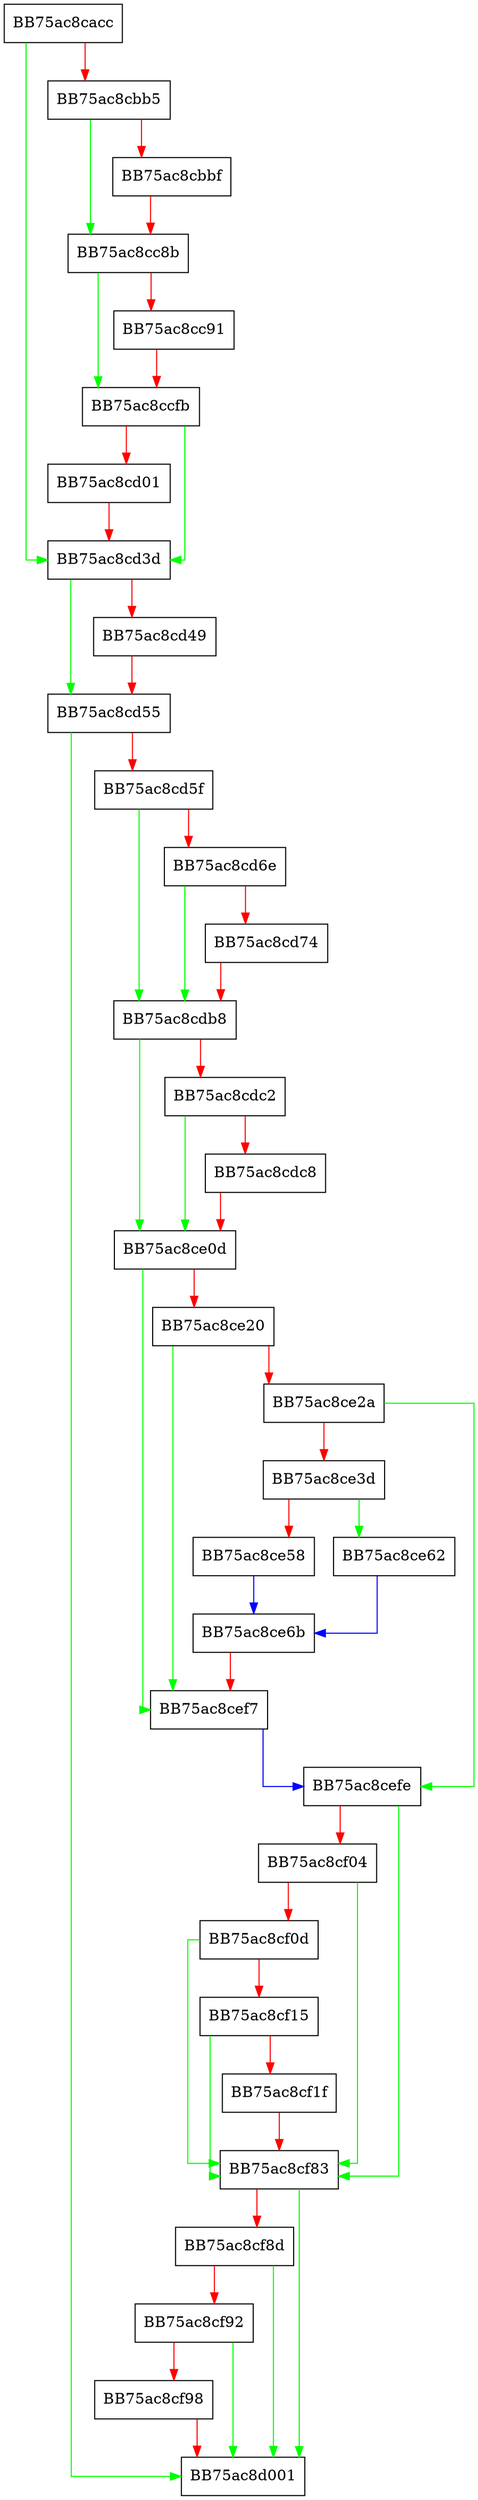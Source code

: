 digraph CreateAutomaticStepsActions {
  node [shape="box"];
  graph [splines=ortho];
  BB75ac8cacc -> BB75ac8cd3d [color="green"];
  BB75ac8cacc -> BB75ac8cbb5 [color="red"];
  BB75ac8cbb5 -> BB75ac8cc8b [color="green"];
  BB75ac8cbb5 -> BB75ac8cbbf [color="red"];
  BB75ac8cbbf -> BB75ac8cc8b [color="red"];
  BB75ac8cc8b -> BB75ac8ccfb [color="green"];
  BB75ac8cc8b -> BB75ac8cc91 [color="red"];
  BB75ac8cc91 -> BB75ac8ccfb [color="red"];
  BB75ac8ccfb -> BB75ac8cd3d [color="green"];
  BB75ac8ccfb -> BB75ac8cd01 [color="red"];
  BB75ac8cd01 -> BB75ac8cd3d [color="red"];
  BB75ac8cd3d -> BB75ac8cd55 [color="green"];
  BB75ac8cd3d -> BB75ac8cd49 [color="red"];
  BB75ac8cd49 -> BB75ac8cd55 [color="red"];
  BB75ac8cd55 -> BB75ac8d001 [color="green"];
  BB75ac8cd55 -> BB75ac8cd5f [color="red"];
  BB75ac8cd5f -> BB75ac8cdb8 [color="green"];
  BB75ac8cd5f -> BB75ac8cd6e [color="red"];
  BB75ac8cd6e -> BB75ac8cdb8 [color="green"];
  BB75ac8cd6e -> BB75ac8cd74 [color="red"];
  BB75ac8cd74 -> BB75ac8cdb8 [color="red"];
  BB75ac8cdb8 -> BB75ac8ce0d [color="green"];
  BB75ac8cdb8 -> BB75ac8cdc2 [color="red"];
  BB75ac8cdc2 -> BB75ac8ce0d [color="green"];
  BB75ac8cdc2 -> BB75ac8cdc8 [color="red"];
  BB75ac8cdc8 -> BB75ac8ce0d [color="red"];
  BB75ac8ce0d -> BB75ac8cef7 [color="green"];
  BB75ac8ce0d -> BB75ac8ce20 [color="red"];
  BB75ac8ce20 -> BB75ac8cef7 [color="green"];
  BB75ac8ce20 -> BB75ac8ce2a [color="red"];
  BB75ac8ce2a -> BB75ac8cefe [color="green"];
  BB75ac8ce2a -> BB75ac8ce3d [color="red"];
  BB75ac8ce3d -> BB75ac8ce62 [color="green"];
  BB75ac8ce3d -> BB75ac8ce58 [color="red"];
  BB75ac8ce58 -> BB75ac8ce6b [color="blue"];
  BB75ac8ce62 -> BB75ac8ce6b [color="blue"];
  BB75ac8ce6b -> BB75ac8cef7 [color="red"];
  BB75ac8cef7 -> BB75ac8cefe [color="blue"];
  BB75ac8cefe -> BB75ac8cf83 [color="green"];
  BB75ac8cefe -> BB75ac8cf04 [color="red"];
  BB75ac8cf04 -> BB75ac8cf83 [color="green"];
  BB75ac8cf04 -> BB75ac8cf0d [color="red"];
  BB75ac8cf0d -> BB75ac8cf83 [color="green"];
  BB75ac8cf0d -> BB75ac8cf15 [color="red"];
  BB75ac8cf15 -> BB75ac8cf83 [color="green"];
  BB75ac8cf15 -> BB75ac8cf1f [color="red"];
  BB75ac8cf1f -> BB75ac8cf83 [color="red"];
  BB75ac8cf83 -> BB75ac8d001 [color="green"];
  BB75ac8cf83 -> BB75ac8cf8d [color="red"];
  BB75ac8cf8d -> BB75ac8d001 [color="green"];
  BB75ac8cf8d -> BB75ac8cf92 [color="red"];
  BB75ac8cf92 -> BB75ac8d001 [color="green"];
  BB75ac8cf92 -> BB75ac8cf98 [color="red"];
  BB75ac8cf98 -> BB75ac8d001 [color="red"];
}
